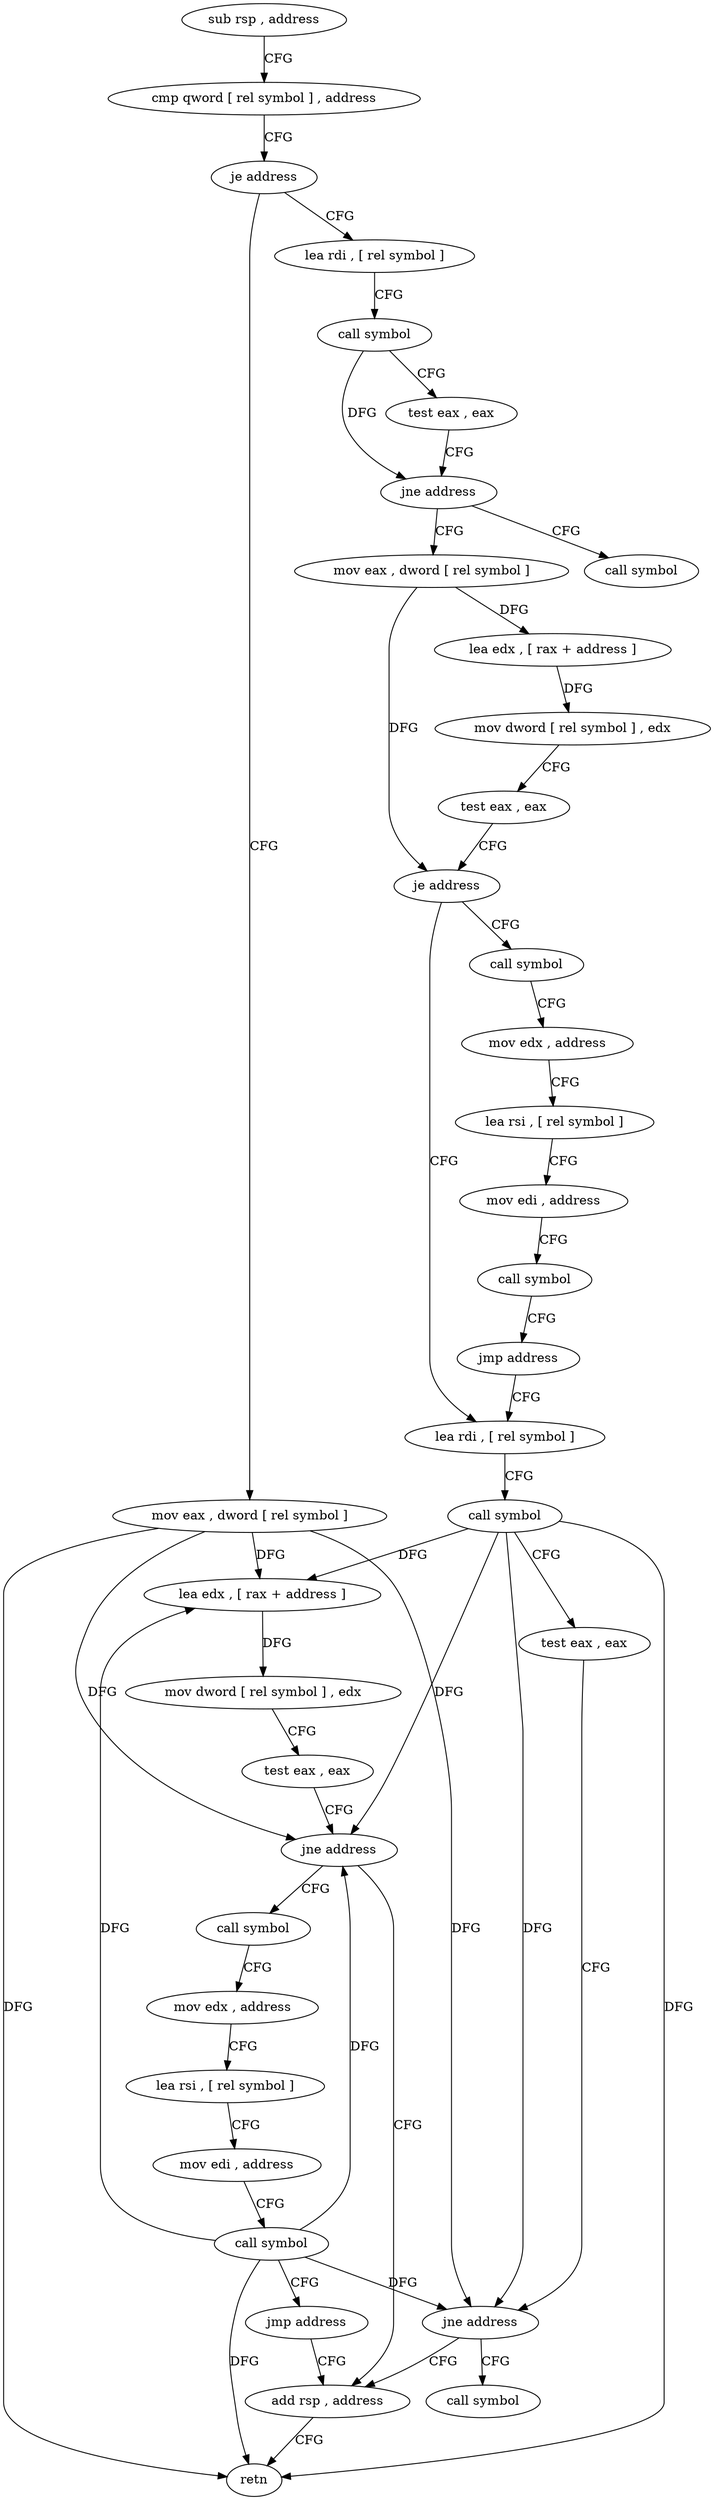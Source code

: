 digraph "func" {
"170165" [label = "sub rsp , address" ]
"170169" [label = "cmp qword [ rel symbol ] , address" ]
"170177" [label = "je address" ]
"170245" [label = "mov eax , dword [ rel symbol ]" ]
"170179" [label = "lea rdi , [ rel symbol ]" ]
"170251" [label = "lea edx , [ rax + address ]" ]
"170254" [label = "mov dword [ rel symbol ] , edx" ]
"170260" [label = "test eax , eax" ]
"170262" [label = "jne address" ]
"170230" [label = "add rsp , address" ]
"170264" [label = "call symbol" ]
"170186" [label = "call symbol" ]
"170191" [label = "test eax , eax" ]
"170193" [label = "jne address" ]
"170235" [label = "call symbol" ]
"170195" [label = "mov eax , dword [ rel symbol ]" ]
"170234" [label = "retn" ]
"170269" [label = "mov edx , address" ]
"170274" [label = "lea rsi , [ rel symbol ]" ]
"170281" [label = "mov edi , address" ]
"170286" [label = "call symbol" ]
"170291" [label = "jmp address" ]
"170201" [label = "lea edx , [ rax + address ]" ]
"170204" [label = "mov dword [ rel symbol ] , edx" ]
"170210" [label = "test eax , eax" ]
"170212" [label = "je address" ]
"170293" [label = "call symbol" ]
"170214" [label = "lea rdi , [ rel symbol ]" ]
"170298" [label = "mov edx , address" ]
"170303" [label = "lea rsi , [ rel symbol ]" ]
"170310" [label = "mov edi , address" ]
"170315" [label = "call symbol" ]
"170320" [label = "jmp address" ]
"170221" [label = "call symbol" ]
"170226" [label = "test eax , eax" ]
"170228" [label = "jne address" ]
"170240" [label = "call symbol" ]
"170165" -> "170169" [ label = "CFG" ]
"170169" -> "170177" [ label = "CFG" ]
"170177" -> "170245" [ label = "CFG" ]
"170177" -> "170179" [ label = "CFG" ]
"170245" -> "170251" [ label = "DFG" ]
"170245" -> "170262" [ label = "DFG" ]
"170245" -> "170234" [ label = "DFG" ]
"170245" -> "170228" [ label = "DFG" ]
"170179" -> "170186" [ label = "CFG" ]
"170251" -> "170254" [ label = "DFG" ]
"170254" -> "170260" [ label = "CFG" ]
"170260" -> "170262" [ label = "CFG" ]
"170262" -> "170230" [ label = "CFG" ]
"170262" -> "170264" [ label = "CFG" ]
"170230" -> "170234" [ label = "CFG" ]
"170264" -> "170269" [ label = "CFG" ]
"170186" -> "170191" [ label = "CFG" ]
"170186" -> "170193" [ label = "DFG" ]
"170191" -> "170193" [ label = "CFG" ]
"170193" -> "170235" [ label = "CFG" ]
"170193" -> "170195" [ label = "CFG" ]
"170195" -> "170201" [ label = "DFG" ]
"170195" -> "170212" [ label = "DFG" ]
"170269" -> "170274" [ label = "CFG" ]
"170274" -> "170281" [ label = "CFG" ]
"170281" -> "170286" [ label = "CFG" ]
"170286" -> "170291" [ label = "CFG" ]
"170286" -> "170251" [ label = "DFG" ]
"170286" -> "170262" [ label = "DFG" ]
"170286" -> "170234" [ label = "DFG" ]
"170286" -> "170228" [ label = "DFG" ]
"170291" -> "170230" [ label = "CFG" ]
"170201" -> "170204" [ label = "DFG" ]
"170204" -> "170210" [ label = "CFG" ]
"170210" -> "170212" [ label = "CFG" ]
"170212" -> "170293" [ label = "CFG" ]
"170212" -> "170214" [ label = "CFG" ]
"170293" -> "170298" [ label = "CFG" ]
"170214" -> "170221" [ label = "CFG" ]
"170298" -> "170303" [ label = "CFG" ]
"170303" -> "170310" [ label = "CFG" ]
"170310" -> "170315" [ label = "CFG" ]
"170315" -> "170320" [ label = "CFG" ]
"170320" -> "170214" [ label = "CFG" ]
"170221" -> "170226" [ label = "CFG" ]
"170221" -> "170251" [ label = "DFG" ]
"170221" -> "170262" [ label = "DFG" ]
"170221" -> "170234" [ label = "DFG" ]
"170221" -> "170228" [ label = "DFG" ]
"170226" -> "170228" [ label = "CFG" ]
"170228" -> "170240" [ label = "CFG" ]
"170228" -> "170230" [ label = "CFG" ]
}
